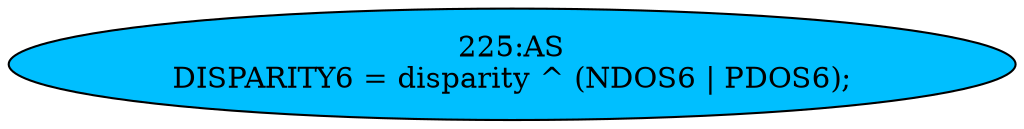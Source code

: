 strict digraph "" {
	node [label="\N"];
	"225:AS"	 [ast="<pyverilog.vparser.ast.Assign object at 0x7f9359f3e9d0>",
		def_var="['DISPARITY6']",
		fillcolor=deepskyblue,
		label="225:AS
DISPARITY6 = disparity ^ (NDOS6 | PDOS6);",
		statements="[]",
		style=filled,
		typ=Assign,
		use_var="['disparity', 'NDOS6', 'PDOS6']"];
}
